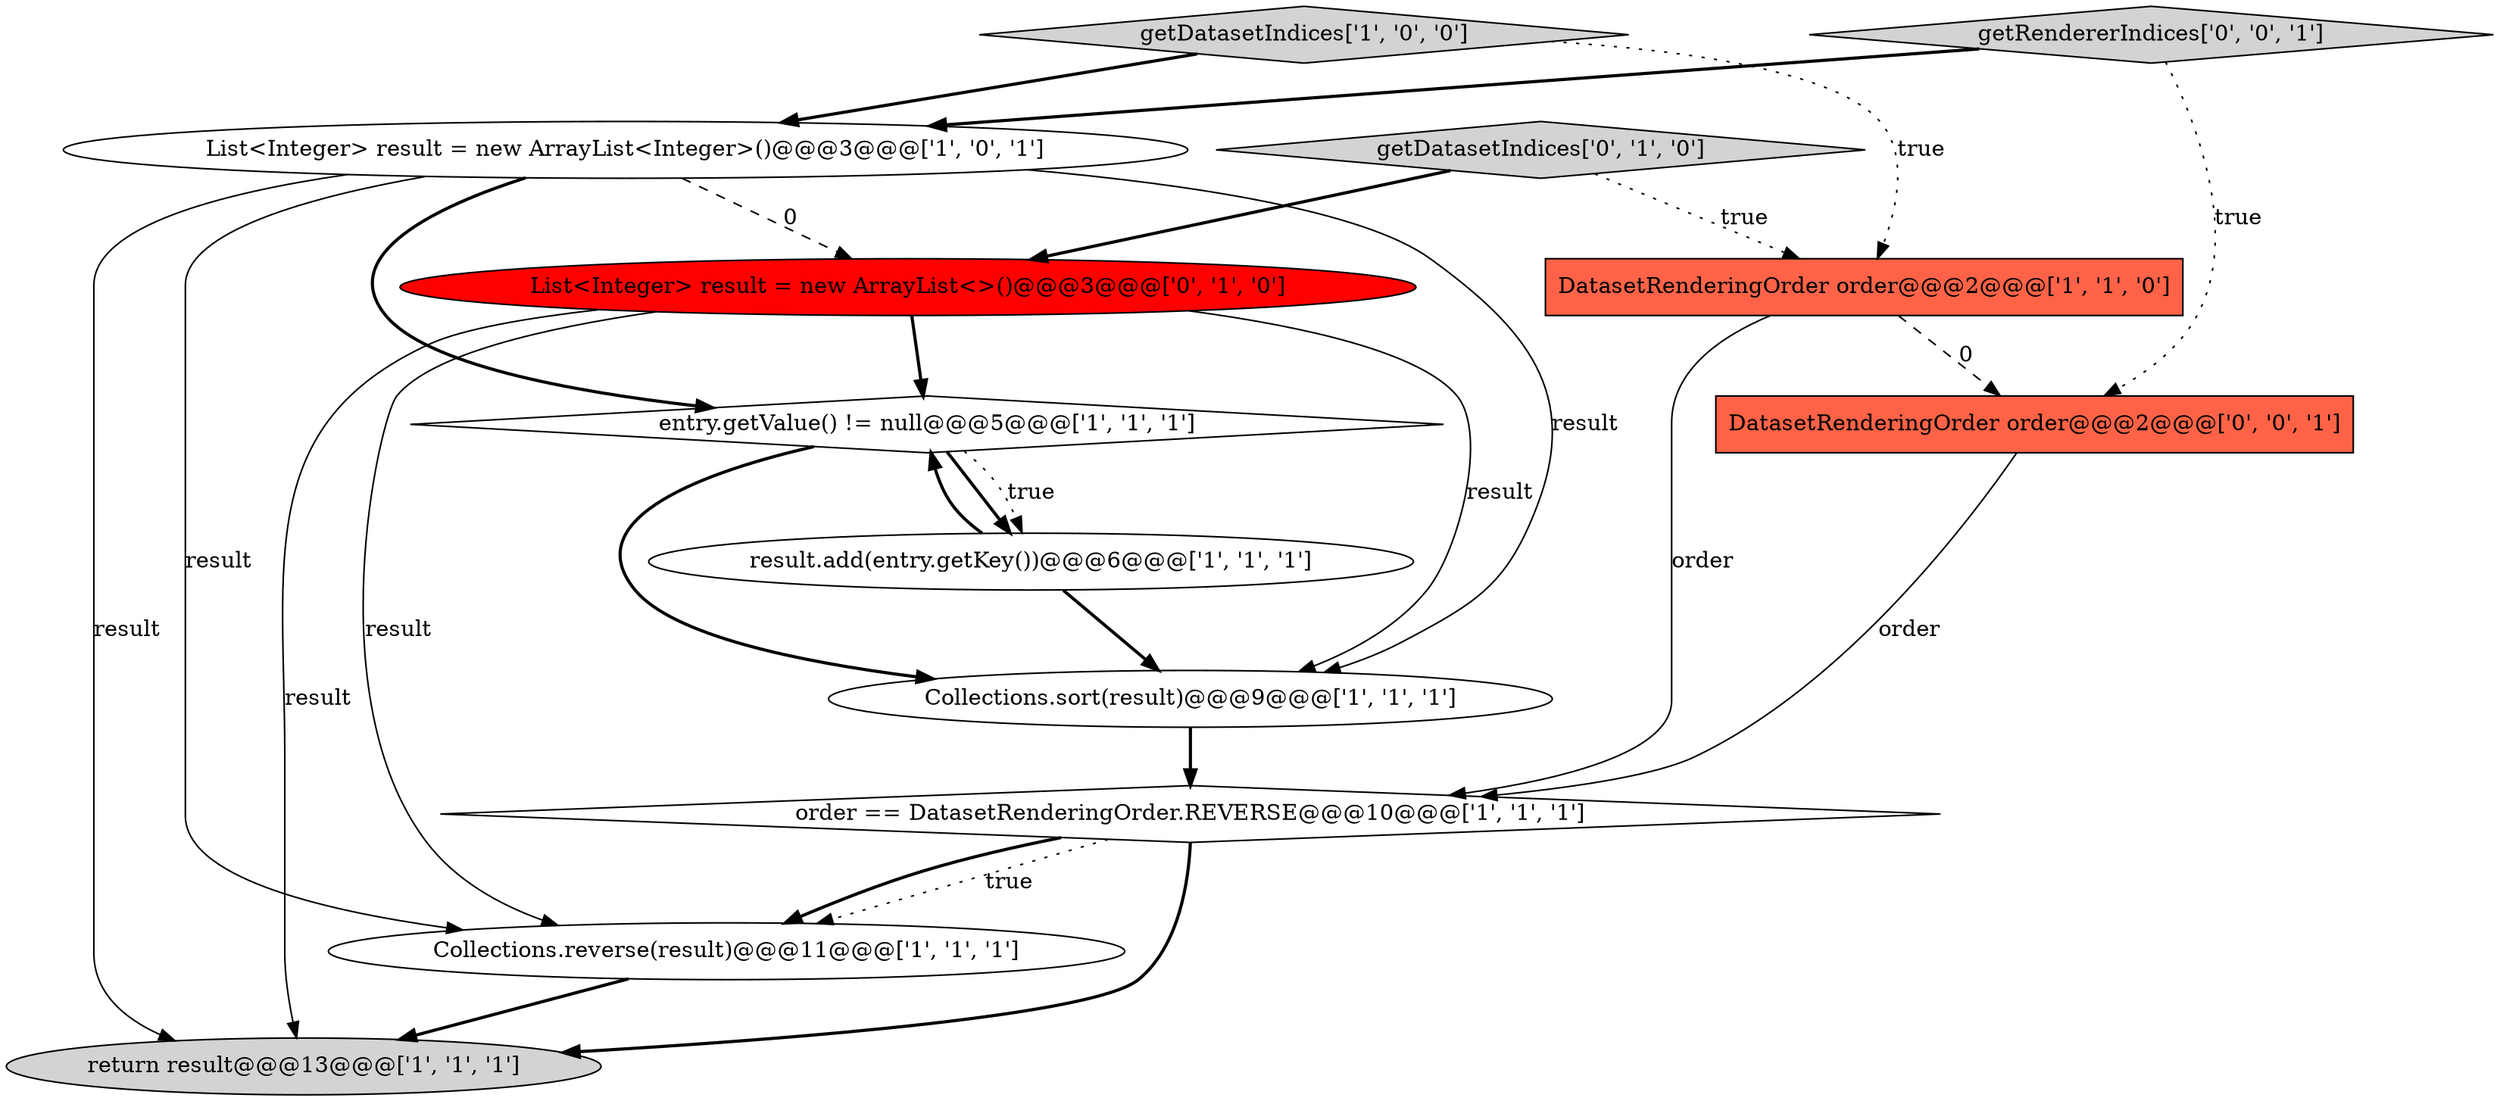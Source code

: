 digraph {
11 [style = filled, label = "DatasetRenderingOrder order@@@2@@@['0', '0', '1']", fillcolor = tomato, shape = box image = "AAA0AAABBB3BBB"];
4 [style = filled, label = "result.add(entry.getKey())@@@6@@@['1', '1', '1']", fillcolor = white, shape = ellipse image = "AAA0AAABBB1BBB"];
0 [style = filled, label = "order == DatasetRenderingOrder.REVERSE@@@10@@@['1', '1', '1']", fillcolor = white, shape = diamond image = "AAA0AAABBB1BBB"];
12 [style = filled, label = "getRendererIndices['0', '0', '1']", fillcolor = lightgray, shape = diamond image = "AAA0AAABBB3BBB"];
9 [style = filled, label = "List<Integer> result = new ArrayList<>()@@@3@@@['0', '1', '0']", fillcolor = red, shape = ellipse image = "AAA1AAABBB2BBB"];
2 [style = filled, label = "List<Integer> result = new ArrayList<Integer>()@@@3@@@['1', '0', '1']", fillcolor = white, shape = ellipse image = "AAA0AAABBB1BBB"];
6 [style = filled, label = "entry.getValue() != null@@@5@@@['1', '1', '1']", fillcolor = white, shape = diamond image = "AAA0AAABBB1BBB"];
5 [style = filled, label = "Collections.reverse(result)@@@11@@@['1', '1', '1']", fillcolor = white, shape = ellipse image = "AAA0AAABBB1BBB"];
8 [style = filled, label = "DatasetRenderingOrder order@@@2@@@['1', '1', '0']", fillcolor = tomato, shape = box image = "AAA0AAABBB1BBB"];
10 [style = filled, label = "getDatasetIndices['0', '1', '0']", fillcolor = lightgray, shape = diamond image = "AAA0AAABBB2BBB"];
7 [style = filled, label = "return result@@@13@@@['1', '1', '1']", fillcolor = lightgray, shape = ellipse image = "AAA0AAABBB1BBB"];
3 [style = filled, label = "Collections.sort(result)@@@9@@@['1', '1', '1']", fillcolor = white, shape = ellipse image = "AAA0AAABBB1BBB"];
1 [style = filled, label = "getDatasetIndices['1', '0', '0']", fillcolor = lightgray, shape = diamond image = "AAA0AAABBB1BBB"];
6->3 [style = bold, label=""];
4->3 [style = bold, label=""];
10->8 [style = dotted, label="true"];
2->5 [style = solid, label="result"];
0->5 [style = dotted, label="true"];
4->6 [style = bold, label=""];
2->6 [style = bold, label=""];
11->0 [style = solid, label="order"];
2->7 [style = solid, label="result"];
3->0 [style = bold, label=""];
9->6 [style = bold, label=""];
0->7 [style = bold, label=""];
12->11 [style = dotted, label="true"];
6->4 [style = bold, label=""];
12->2 [style = bold, label=""];
6->4 [style = dotted, label="true"];
2->9 [style = dashed, label="0"];
8->0 [style = solid, label="order"];
1->8 [style = dotted, label="true"];
5->7 [style = bold, label=""];
1->2 [style = bold, label=""];
10->9 [style = bold, label=""];
8->11 [style = dashed, label="0"];
9->3 [style = solid, label="result"];
2->3 [style = solid, label="result"];
9->7 [style = solid, label="result"];
9->5 [style = solid, label="result"];
0->5 [style = bold, label=""];
}
